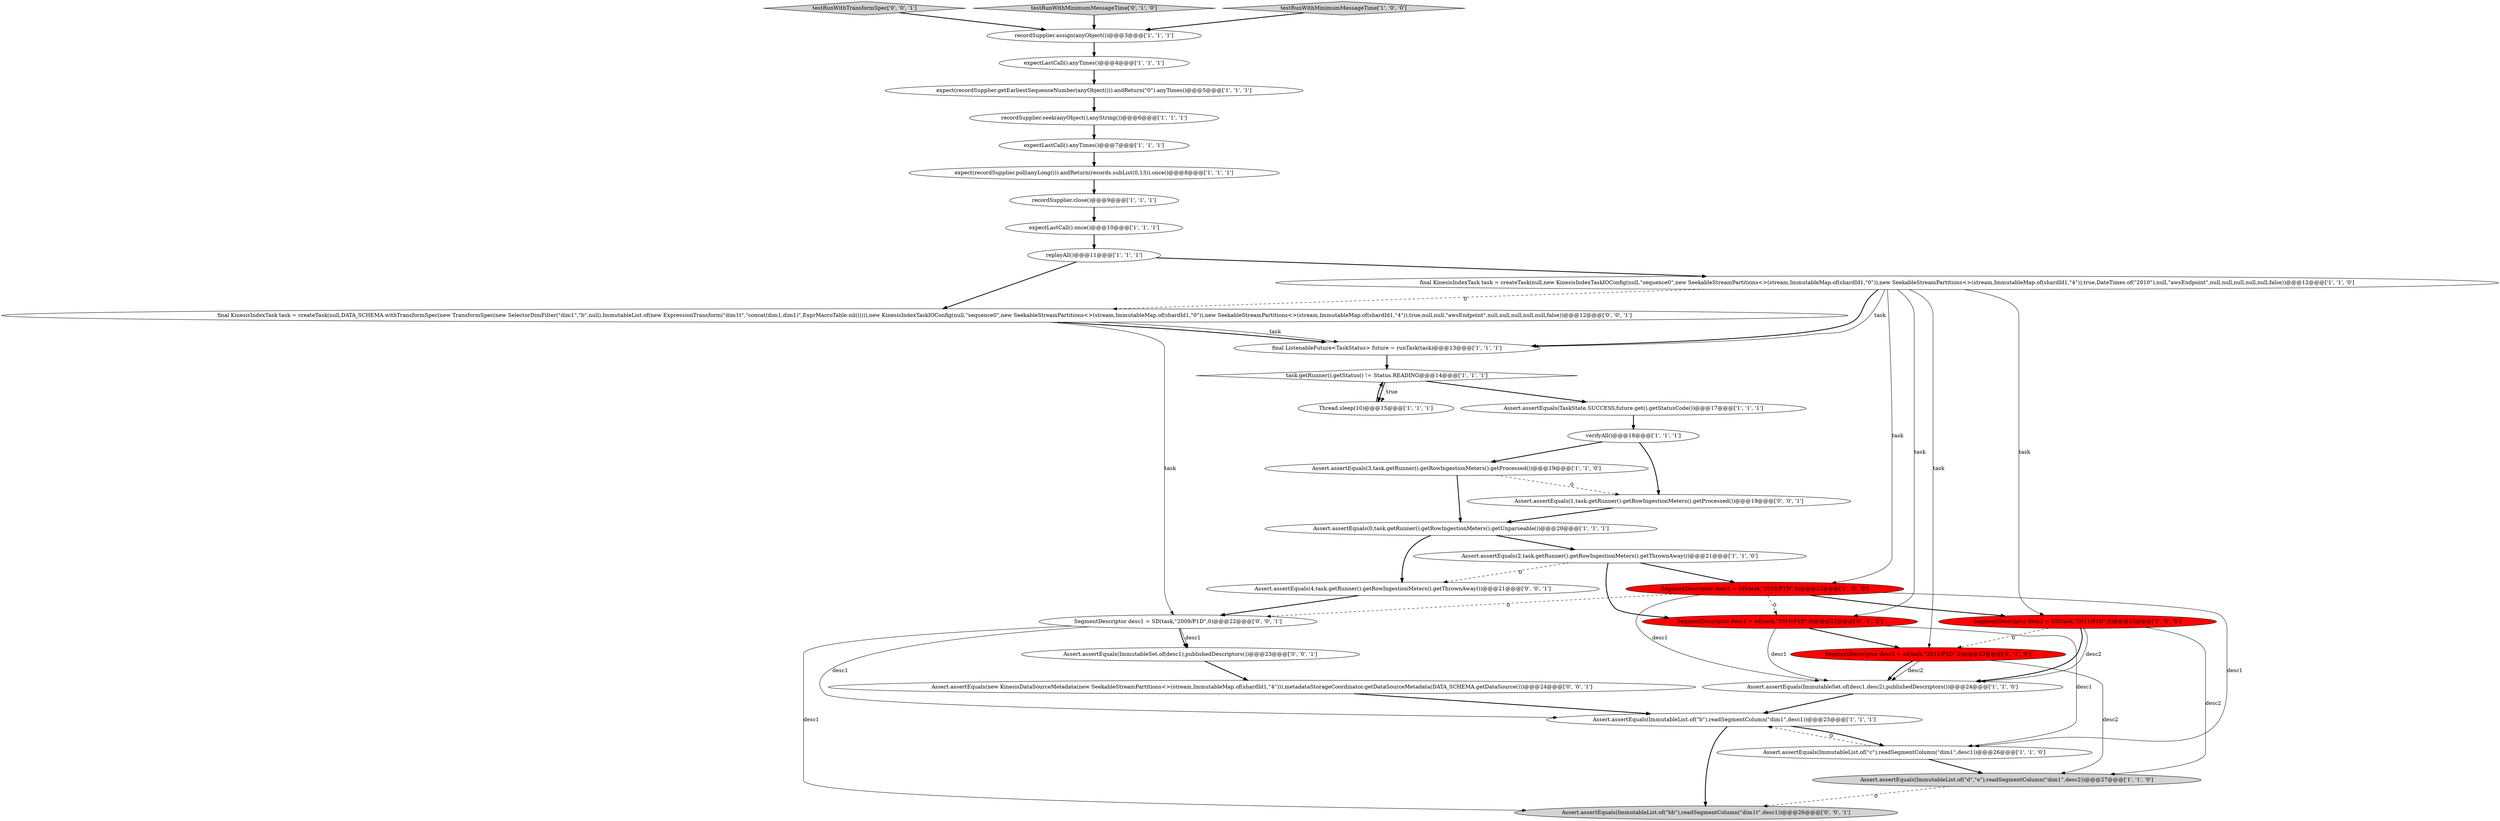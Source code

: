 digraph {
19 [style = filled, label = "Assert.assertEquals(ImmutableList.of(\"b\"),readSegmentColumn(\"dim1\",desc1))@@@25@@@['1', '1', '1']", fillcolor = white, shape = ellipse image = "AAA0AAABBB1BBB"];
9 [style = filled, label = "expectLastCall().anyTimes()@@@7@@@['1', '1', '1']", fillcolor = white, shape = ellipse image = "AAA0AAABBB1BBB"];
34 [style = filled, label = "Assert.assertEquals(1,task.getRunner().getRowIngestionMeters().getProcessed())@@@19@@@['0', '0', '1']", fillcolor = white, shape = ellipse image = "AAA0AAABBB3BBB"];
35 [style = filled, label = "testRunWithTransformSpec['0', '0', '1']", fillcolor = lightgray, shape = diamond image = "AAA0AAABBB3BBB"];
16 [style = filled, label = "Assert.assertEquals(ImmutableList.of(\"c\"),readSegmentColumn(\"dim1\",desc1))@@@26@@@['1', '1', '0']", fillcolor = white, shape = ellipse image = "AAA0AAABBB1BBB"];
2 [style = filled, label = "recordSupplier.close()@@@9@@@['1', '1', '1']", fillcolor = white, shape = ellipse image = "AAA0AAABBB1BBB"];
17 [style = filled, label = "Assert.assertEquals(TaskState.SUCCESS,future.get().getStatusCode())@@@17@@@['1', '1', '1']", fillcolor = white, shape = ellipse image = "AAA0AAABBB1BBB"];
1 [style = filled, label = "replayAll()@@@11@@@['1', '1', '1']", fillcolor = white, shape = ellipse image = "AAA0AAABBB1BBB"];
23 [style = filled, label = "Assert.assertEquals(ImmutableList.of(\"d\",\"e\"),readSegmentColumn(\"dim1\",desc2))@@@27@@@['1', '1', '0']", fillcolor = lightgray, shape = ellipse image = "AAA0AAABBB1BBB"];
0 [style = filled, label = "Assert.assertEquals(ImmutableSet.of(desc1,desc2),publishedDescriptors())@@@24@@@['1', '1', '0']", fillcolor = white, shape = ellipse image = "AAA0AAABBB1BBB"];
28 [style = filled, label = "SegmentDescriptor desc1 = SD(task,\"2009/P1D\",0)@@@22@@@['0', '0', '1']", fillcolor = white, shape = ellipse image = "AAA0AAABBB3BBB"];
10 [style = filled, label = "verifyAll()@@@18@@@['1', '1', '1']", fillcolor = white, shape = ellipse image = "AAA0AAABBB1BBB"];
27 [style = filled, label = "SegmentDescriptor desc2 = sd(task,\"2011/P1D\",0)@@@23@@@['0', '1', '0']", fillcolor = red, shape = ellipse image = "AAA1AAABBB2BBB"];
8 [style = filled, label = "expect(recordSupplier.poll(anyLong())).andReturn(records.subList(0,13)).once()@@@8@@@['1', '1', '1']", fillcolor = white, shape = ellipse image = "AAA0AAABBB1BBB"];
14 [style = filled, label = "final ListenableFuture<TaskStatus> future = runTask(task)@@@13@@@['1', '1', '1']", fillcolor = white, shape = ellipse image = "AAA0AAABBB1BBB"];
21 [style = filled, label = "expectLastCall().anyTimes()@@@4@@@['1', '1', '1']", fillcolor = white, shape = ellipse image = "AAA0AAABBB1BBB"];
13 [style = filled, label = "Assert.assertEquals(3,task.getRunner().getRowIngestionMeters().getProcessed())@@@19@@@['1', '1', '0']", fillcolor = white, shape = ellipse image = "AAA0AAABBB1BBB"];
18 [style = filled, label = "expect(recordSupplier.getEarliestSequenceNumber(anyObject())).andReturn(\"0\").anyTimes()@@@5@@@['1', '1', '1']", fillcolor = white, shape = ellipse image = "AAA0AAABBB1BBB"];
32 [style = filled, label = "final KinesisIndexTask task = createTask(null,DATA_SCHEMA.withTransformSpec(new TransformSpec(new SelectorDimFilter(\"dim1\",\"b\",null),ImmutableList.of(new ExpressionTransform(\"dim1t\",\"concat(dim1,dim1)\",ExprMacroTable.nil())))),new KinesisIndexTaskIOConfig(null,\"sequence0\",new SeekableStreamPartitions<>(stream,ImmutableMap.of(shardId1,\"0\")),new SeekableStreamPartitions<>(stream,ImmutableMap.of(shardId1,\"4\")),true,null,null,\"awsEndpoint\",null,null,null,null,null,false))@@@12@@@['0', '0', '1']", fillcolor = white, shape = ellipse image = "AAA0AAABBB3BBB"];
25 [style = filled, label = "testRunWithMinimumMessageTime['0', '1', '0']", fillcolor = lightgray, shape = diamond image = "AAA0AAABBB2BBB"];
22 [style = filled, label = "task.getRunner().getStatus() != Status.READING@@@14@@@['1', '1', '1']", fillcolor = white, shape = diamond image = "AAA0AAABBB1BBB"];
6 [style = filled, label = "expectLastCall().once()@@@10@@@['1', '1', '1']", fillcolor = white, shape = ellipse image = "AAA0AAABBB1BBB"];
24 [style = filled, label = "SegmentDescriptor desc1 = SD(task,\"2010/P1D\",0)@@@22@@@['1', '0', '0']", fillcolor = red, shape = ellipse image = "AAA1AAABBB1BBB"];
11 [style = filled, label = "SegmentDescriptor desc2 = SD(task,\"2011/P1D\",0)@@@23@@@['1', '0', '0']", fillcolor = red, shape = ellipse image = "AAA1AAABBB1BBB"];
4 [style = filled, label = "Thread.sleep(10)@@@15@@@['1', '1', '1']", fillcolor = white, shape = ellipse image = "AAA0AAABBB1BBB"];
30 [style = filled, label = "Assert.assertEquals(4,task.getRunner().getRowIngestionMeters().getThrownAway())@@@21@@@['0', '0', '1']", fillcolor = white, shape = ellipse image = "AAA0AAABBB3BBB"];
31 [style = filled, label = "Assert.assertEquals(ImmutableList.of(\"bb\"),readSegmentColumn(\"dim1t\",desc1))@@@26@@@['0', '0', '1']", fillcolor = lightgray, shape = ellipse image = "AAA0AAABBB3BBB"];
7 [style = filled, label = "recordSupplier.assign(anyObject())@@@3@@@['1', '1', '1']", fillcolor = white, shape = ellipse image = "AAA0AAABBB1BBB"];
29 [style = filled, label = "Assert.assertEquals(new KinesisDataSourceMetadata(new SeekableStreamPartitions<>(stream,ImmutableMap.of(shardId1,\"4\"))),metadataStorageCoordinator.getDataSourceMetadata(DATA_SCHEMA.getDataSource()))@@@24@@@['0', '0', '1']", fillcolor = white, shape = ellipse image = "AAA0AAABBB3BBB"];
5 [style = filled, label = "testRunWithMinimumMessageTime['1', '0', '0']", fillcolor = lightgray, shape = diamond image = "AAA0AAABBB1BBB"];
3 [style = filled, label = "final KinesisIndexTask task = createTask(null,new KinesisIndexTaskIOConfig(null,\"sequence0\",new SeekableStreamPartitions<>(stream,ImmutableMap.of(shardId1,\"0\")),new SeekableStreamPartitions<>(stream,ImmutableMap.of(shardId1,\"4\")),true,DateTimes.of(\"2010\"),null,\"awsEndpoint\",null,null,null,null,null,false))@@@12@@@['1', '1', '0']", fillcolor = white, shape = ellipse image = "AAA0AAABBB1BBB"];
26 [style = filled, label = "SegmentDescriptor desc1 = sd(task,\"2010/P1D\",0)@@@22@@@['0', '1', '0']", fillcolor = red, shape = ellipse image = "AAA1AAABBB2BBB"];
15 [style = filled, label = "Assert.assertEquals(0,task.getRunner().getRowIngestionMeters().getUnparseable())@@@20@@@['1', '1', '1']", fillcolor = white, shape = ellipse image = "AAA0AAABBB1BBB"];
20 [style = filled, label = "Assert.assertEquals(2,task.getRunner().getRowIngestionMeters().getThrownAway())@@@21@@@['1', '1', '0']", fillcolor = white, shape = ellipse image = "AAA0AAABBB1BBB"];
33 [style = filled, label = "Assert.assertEquals(ImmutableSet.of(desc1),publishedDescriptors())@@@23@@@['0', '0', '1']", fillcolor = white, shape = ellipse image = "AAA0AAABBB3BBB"];
12 [style = filled, label = "recordSupplier.seek(anyObject(),anyString())@@@6@@@['1', '1', '1']", fillcolor = white, shape = ellipse image = "AAA0AAABBB1BBB"];
17->10 [style = bold, label=""];
27->0 [style = solid, label="desc2"];
24->0 [style = solid, label="desc1"];
24->16 [style = solid, label="desc1"];
28->31 [style = solid, label="desc1"];
27->0 [style = bold, label=""];
16->19 [style = dashed, label="0"];
0->19 [style = bold, label=""];
2->6 [style = bold, label=""];
20->26 [style = bold, label=""];
19->31 [style = bold, label=""];
3->27 [style = solid, label="task"];
32->28 [style = solid, label="task"];
23->31 [style = dashed, label="0"];
3->14 [style = bold, label=""];
14->22 [style = bold, label=""];
1->3 [style = bold, label=""];
18->12 [style = bold, label=""];
34->15 [style = bold, label=""];
32->14 [style = bold, label=""];
15->30 [style = bold, label=""];
16->23 [style = bold, label=""];
3->11 [style = solid, label="task"];
9->8 [style = bold, label=""];
12->9 [style = bold, label=""];
25->7 [style = bold, label=""];
3->24 [style = solid, label="task"];
21->18 [style = bold, label=""];
24->28 [style = dashed, label="0"];
19->16 [style = bold, label=""];
22->4 [style = bold, label=""];
33->29 [style = bold, label=""];
28->19 [style = solid, label="desc1"];
6->1 [style = bold, label=""];
27->23 [style = solid, label="desc2"];
26->27 [style = bold, label=""];
3->14 [style = solid, label="task"];
11->0 [style = bold, label=""];
3->26 [style = solid, label="task"];
30->28 [style = bold, label=""];
24->26 [style = dashed, label="0"];
10->34 [style = bold, label=""];
28->33 [style = bold, label=""];
8->2 [style = bold, label=""];
10->13 [style = bold, label=""];
29->19 [style = bold, label=""];
24->11 [style = bold, label=""];
15->20 [style = bold, label=""];
26->0 [style = solid, label="desc1"];
20->30 [style = dashed, label="0"];
11->0 [style = solid, label="desc2"];
32->14 [style = solid, label="task"];
7->21 [style = bold, label=""];
22->17 [style = bold, label=""];
5->7 [style = bold, label=""];
1->32 [style = bold, label=""];
26->16 [style = solid, label="desc1"];
13->15 [style = bold, label=""];
11->27 [style = dashed, label="0"];
3->32 [style = dashed, label="0"];
20->24 [style = bold, label=""];
22->4 [style = dotted, label="true"];
28->33 [style = solid, label="desc1"];
13->34 [style = dashed, label="0"];
4->22 [style = bold, label=""];
35->7 [style = bold, label=""];
11->23 [style = solid, label="desc2"];
}
